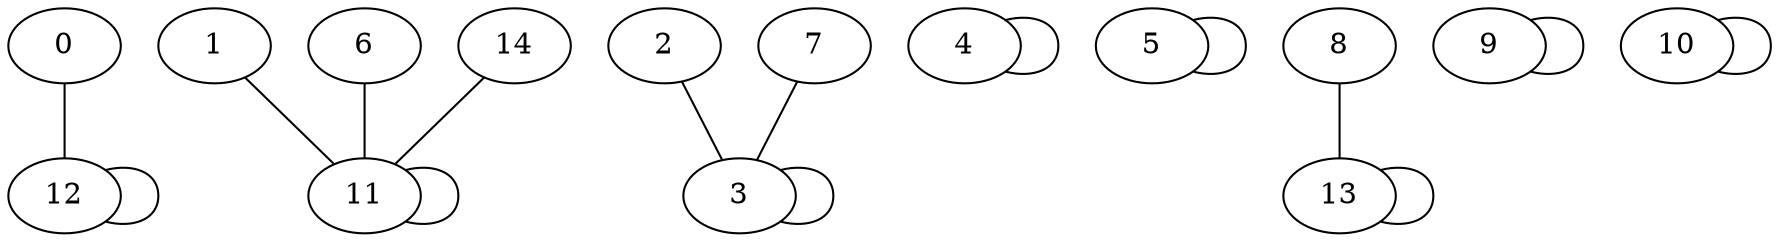 graph {
	 0 -- 12;
	 1 -- 11;
	 2 -- 3;
	 3 -- 3;
	 4 -- 4;
	 5 -- 5;
	 6 -- 11;
	 7 -- 3;
	 8 -- 13;
	 9 -- 9;
	 10 -- 10;
	 11 -- 11;
	 12 -- 12;
	 13 -- 13;
	 14 -- 11;
}
